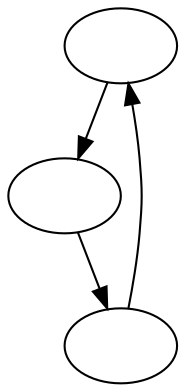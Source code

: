 
//Warning: the graph attribute "isPlanar" was parsed but is not supported by DOT,so it will not be translated.
digraph G {
        comment = "";
        1 [label = ""];
        2 [label = ""];
        3 [label = ""];
        1 -> 2 [label = ""];
        2 -> 3 [label = ""];
        3 -> 1 [label = ""];
}
